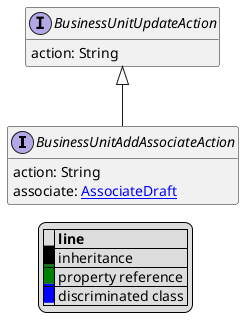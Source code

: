 @startuml

hide empty fields
hide empty methods
legend
|= |= line |
|<back:black>   </back>| inheritance |
|<back:green>   </back>| property reference |
|<back:blue>   </back>| discriminated class |
endlegend
interface BusinessUnitAddAssociateAction [[BusinessUnitAddAssociateAction.svg]] extends BusinessUnitUpdateAction {
    action: String
    associate: [[AssociateDraft.svg AssociateDraft]]
}
interface BusinessUnitUpdateAction [[BusinessUnitUpdateAction.svg]]  {
    action: String
}





@enduml
